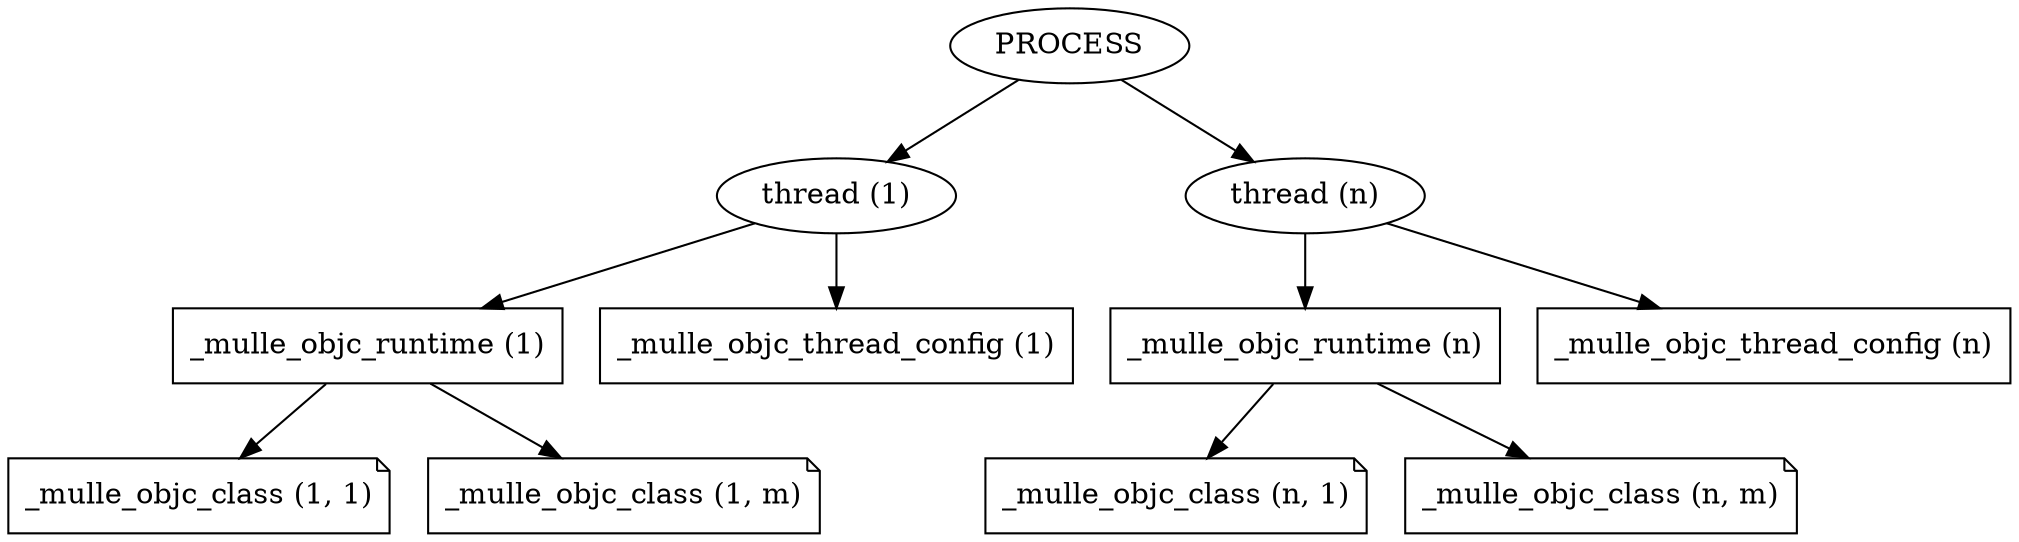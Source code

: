 digraph local_concept
{
   PROCESS -> "thread (1)"
   PROCESS -> "thread (n)"

   node [shape="box"];

  "thread (1)" -> "_mulle_objc_runtime (1)"
  "thread (n)" -> "_mulle_objc_runtime (n)"
  "thread (1)" -> "_mulle_objc_thread_config (1)"
  "thread (n)" -> "_mulle_objc_thread_config (n)"

   node [shape="note"];

  "_mulle_objc_runtime (1)" -> "_mulle_objc_class (1, 1)"
  "_mulle_objc_runtime (1)" -> "_mulle_objc_class (1, m)"

  "_mulle_objc_runtime (n)" -> "_mulle_objc_class (n, 1)"
  "_mulle_objc_runtime (n)" -> "_mulle_objc_class (n, m)"
}